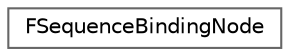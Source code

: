 digraph "Graphical Class Hierarchy"
{
 // INTERACTIVE_SVG=YES
 // LATEX_PDF_SIZE
  bgcolor="transparent";
  edge [fontname=Helvetica,fontsize=10,labelfontname=Helvetica,labelfontsize=10];
  node [fontname=Helvetica,fontsize=10,shape=box,height=0.2,width=0.4];
  rankdir="LR";
  Node0 [id="Node000000",label="FSequenceBindingNode",height=0.2,width=0.4,color="grey40", fillcolor="white", style="filled",URL="$d8/d86/structFSequenceBindingNode.html",tooltip="Node that represents an object binding, or a sub sequence (where the guid is zero)"];
}
